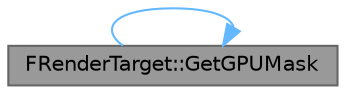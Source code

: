 digraph "FRenderTarget::GetGPUMask"
{
 // INTERACTIVE_SVG=YES
 // LATEX_PDF_SIZE
  bgcolor="transparent";
  edge [fontname=Helvetica,fontsize=10,labelfontname=Helvetica,labelfontsize=10];
  node [fontname=Helvetica,fontsize=10,shape=box,height=0.2,width=0.4];
  rankdir="LR";
  Node1 [id="Node000001",label="FRenderTarget::GetGPUMask",height=0.2,width=0.4,color="gray40", fillcolor="grey60", style="filled", fontcolor="black",tooltip="Returns the GPU nodes on which to render this render target."];
  Node1 -> Node1 [id="edge1_Node000001_Node000001",color="steelblue1",style="solid",tooltip=" "];
}
